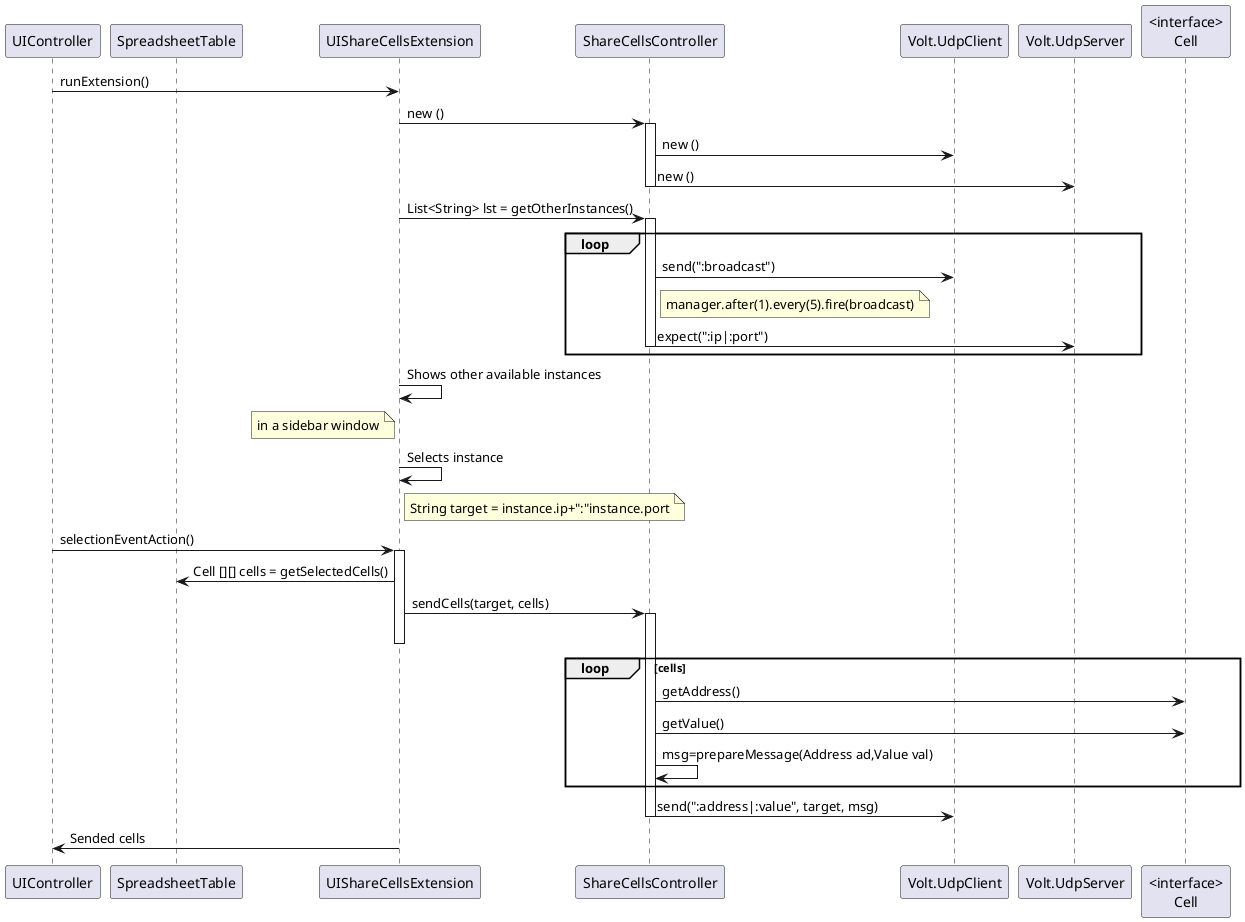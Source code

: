 @startuml doc-files/ipc05.1_design.png

participant "UIController" as UIController
participant "SpreadsheetTable" as SpreadsheetTable
participant "UIShareCellsExtension" as ShareCellsUI
participant "ShareCellsController" as Controller
participant "Volt.UdpClient" as UdpClient
participant "Volt.UdpServer" as UdpServer
participant "<interface>\nCell" as Cell

UIController->ShareCellsUI: runExtension()
ShareCellsUI->Controller: new ()
activate Controller
Controller->UdpClient: new ()
Controller->UdpServer: new ()
deactivate Controller

ShareCellsUI->Controller: List<String> lst = getOtherInstances()

loop
activate Controller
Controller->UdpClient: send(":broadcast")
note right of Controller: manager.after(1).every(5).fire(broadcast)
Controller->UdpServer: expect(":ip|:port")
deactivate Controller
end
ShareCellsUI->ShareCellsUI: Shows other available instances


note left of ShareCellsUI: in a sidebar window
ShareCellsUI->ShareCellsUI: Selects instance
note right of ShareCellsUI: String target = instance.ip+":"instance.port
UIController->ShareCellsUI: selectionEventAction()

activate ShareCellsUI
ShareCellsUI->SpreadsheetTable: Cell [][] cells = getSelectedCells()
ShareCellsUI->Controller: sendCells(target, cells)
activate Controller
deactivate ShareCellsUI
loop cells
Controller->Cell: getAddress()
Controller->Cell: getValue()
Controller->Controller:msg=prepareMessage(Address ad,Value val)
end

Controller->UdpClient: send(":address|:value", target, msg)
deactivate Controller
ShareCellsUI->UIController: Sended cells

@enduml

